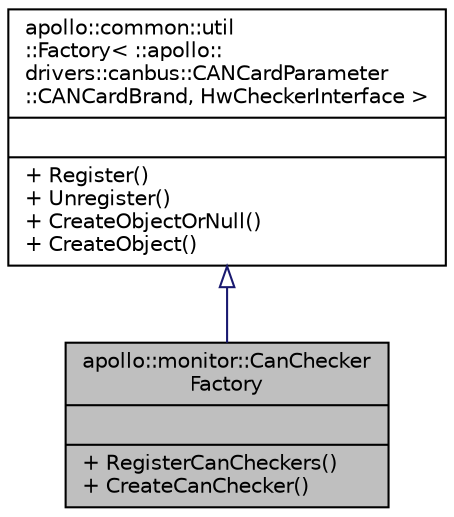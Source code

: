 digraph "apollo::monitor::CanCheckerFactory"
{
  edge [fontname="Helvetica",fontsize="10",labelfontname="Helvetica",labelfontsize="10"];
  node [fontname="Helvetica",fontsize="10",shape=record];
  Node1 [label="{apollo::monitor::CanChecker\lFactory\n||+ RegisterCanCheckers()\l+ CreateCanChecker()\l}",height=0.2,width=0.4,color="black", fillcolor="grey75", style="filled" fontcolor="black"];
  Node2 -> Node1 [dir="back",color="midnightblue",fontsize="10",style="solid",arrowtail="onormal",fontname="Helvetica"];
  Node2 [label="{apollo::common::util\l::Factory\< ::apollo::\ldrivers::canbus::CANCardParameter\l::CANCardBrand, HwCheckerInterface \>\n||+ Register()\l+ Unregister()\l+ CreateObjectOrNull()\l+ CreateObject()\l}",height=0.2,width=0.4,color="black", fillcolor="white", style="filled",URL="$classapollo_1_1common_1_1util_1_1Factory.html"];
}
